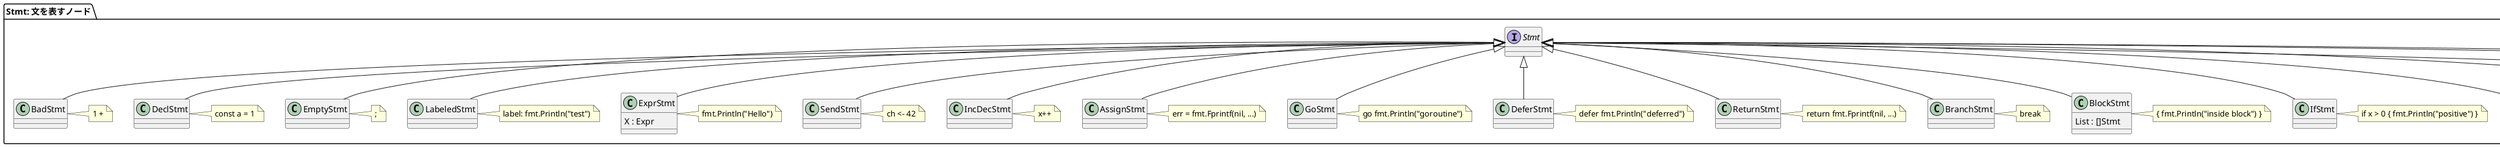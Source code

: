 @startuml
skinparam direction top to bottom

package "Stmt: 文を表すノード" {
  interface Stmt
  ' NodePkg::Node <|-- Stmt // 依存関係ファイルで定義

  class BadStmt
  note right of BadStmt : 1 +
  class DeclStmt
  note right of DeclStmt : const a = 1
  class EmptyStmt
  note right of EmptyStmt : ;
  class LabeledStmt
  note right of LabeledStmt : label: fmt.Println("test")
  class ExprStmt {
    X : Expr
  }
  note right of ExprStmt : fmt.Println("Hello")
  class SendStmt
  note right of SendStmt : ch <- 42
  class IncDecStmt
  note right of IncDecStmt : x++
  class AssignStmt
  note right of AssignStmt : err = fmt.Fprintf(nil, ...)
  class GoStmt
  note right of GoStmt : go fmt.Println("goroutine")
  class DeferStmt
  note right of DeferStmt : defer fmt.Println("deferred")
  class ReturnStmt
  note right of ReturnStmt : return fmt.Fprintf(nil, ...)
  class BranchStmt
  note right of BranchStmt : break
  class BlockStmt {
    List : []Stmt
  }
  note right of BlockStmt : { fmt.Println("inside block") }
  class IfStmt
  note right of IfStmt : if x > 0 { fmt.Println("positive") }
  class SwitchStmt
  note right of SwitchStmt : switch x { case 1: fmt.Println("one") }
  class TypeSwitchStmt
  note right of TypeSwitchStmt : switch x.(type) { case int: fmt.Println("int") }
  class SelectStmt
  note right of SelectStmt : select { case <-ch: fmt.Println("received") }
  class ForStmt
  note right of ForStmt : for i := 0; i < 10; i++ { fmt.Println(i) }
  class RangeStmt
  note right of RangeStmt : for k, v := range m { fmt.Println(k, v) }
  Stmt <|-- BadStmt
  Stmt <|-- DeclStmt
  Stmt <|-- EmptyStmt
  Stmt <|-- LabeledStmt
  Stmt <|-- ExprStmt
  Stmt <|-- SendStmt
  Stmt <|-- IncDecStmt
  Stmt <|-- AssignStmt
  Stmt <|-- GoStmt
  Stmt <|-- DeferStmt
  Stmt <|-- ReturnStmt
  Stmt <|-- BranchStmt
  Stmt <|-- BlockStmt
  Stmt <|-- IfStmt
  Stmt <|-- SwitchStmt
  Stmt <|-- TypeSwitchStmt
  Stmt <|-- SelectStmt
  Stmt <|-- ForStmt
  Stmt <|-- RangeStmt
}

@enduml
